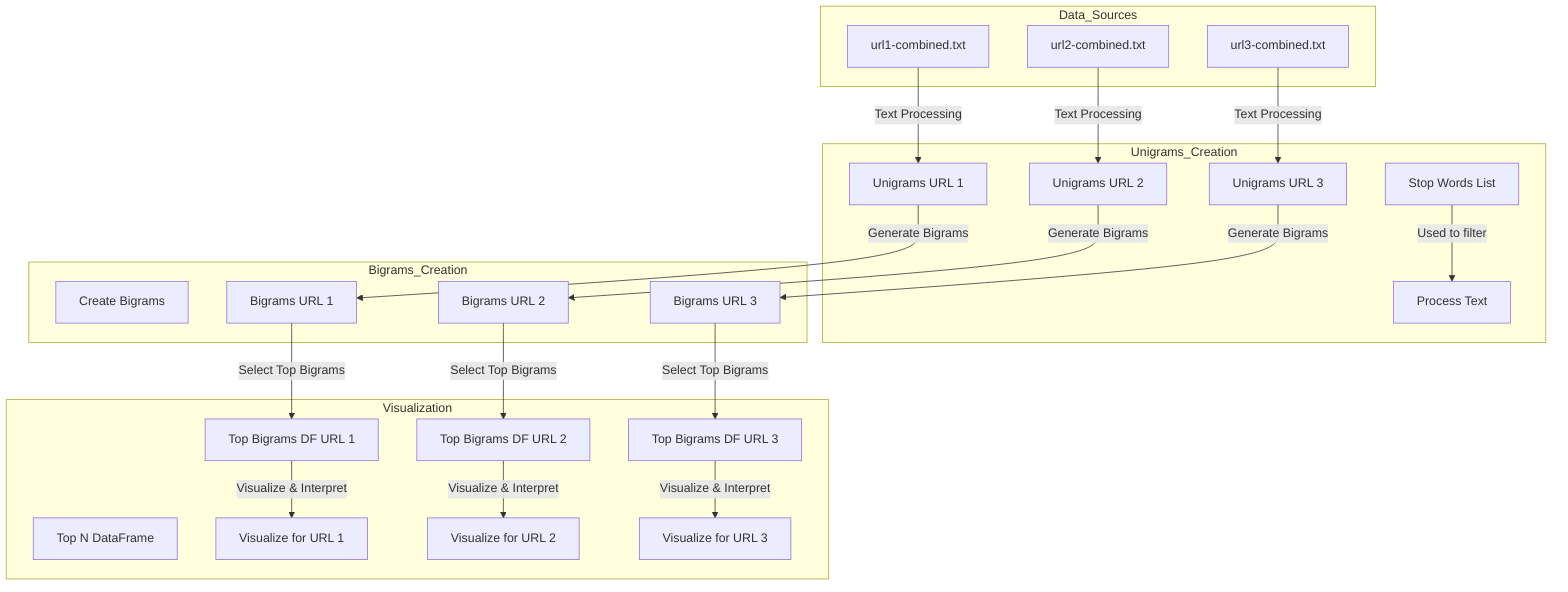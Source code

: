 flowchart TD
  subgraph Data_Sources
    DS1["url1-combined.txt"]
    DS2["url2-combined.txt"]
    DS3["url3-combined.txt"]
  end
  
  subgraph Unigrams_Creation
    stop_words["Stop Words List"]
    stop_words -->|Used to filter| process_text
    
    process_text["Process Text"]
    DS1 -->|Text Processing| url1_unigrams["Unigrams URL 1"]
    DS2 -->|Text Processing| url2_unigrams["Unigrams URL 2"]
    DS3 -->|Text Processing| url3_unigrams["Unigrams URL 3"]
  end

  subgraph Bigrams_Creation
    bigram_list["Create Bigrams"]
    url1_unigrams -->|Generate Bigrams| url1_bigrams["Bigrams URL 1"]
    url2_unigrams -->|Generate Bigrams| url2_bigrams["Bigrams URL 2"]
    url3_unigrams -->|Generate Bigrams| url3_bigrams["Bigrams URL 3"]
  end

  subgraph Visualization
    top_df["Top N DataFrame"]
    url1_bigrams -->|Select Top Bigrams| df_url1["Top Bigrams DF URL 1"]
    url2_bigrams -->|Select Top Bigrams| df_url2["Top Bigrams DF URL 2"]
    url3_bigrams -->|Select Top Bigrams| df_url3["Top Bigrams DF URL 3"]

    df_url1 -->|Visualize & Interpret| visualization1["Visualize for URL 1"]
    df_url2 -->|Visualize & Interpret| visualization2["Visualize for URL 2"]
    df_url3 -->|Visualize & Interpret| visualization3["Visualize for URL 3"]
  end